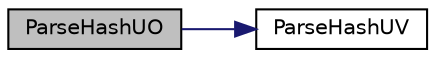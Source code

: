 digraph "ParseHashUO"
{
  edge [fontname="Helvetica",fontsize="10",labelfontname="Helvetica",labelfontsize="10"];
  node [fontname="Helvetica",fontsize="10",shape=record];
  rankdir="LR";
  Node3 [label="ParseHashUO",height=0.2,width=0.4,color="black", fillcolor="grey75", style="filled", fontcolor="black"];
  Node3 -> Node4 [color="midnightblue",fontsize="10",style="solid",fontname="Helvetica"];
  Node4 [label="ParseHashUV",height=0.2,width=0.4,color="black", fillcolor="white", style="filled",URL="$core__io_8h.html#acd21ab1ea0a5b55dbccb6c06f0d03b19"];
}
